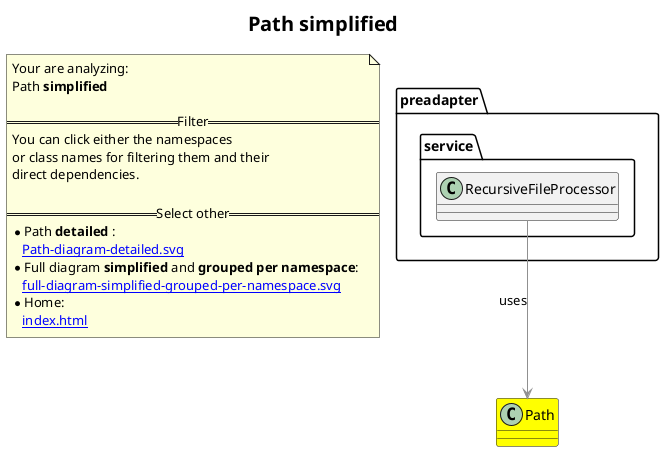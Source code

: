 @startuml
skinparam linetype ortho
title <size:20>Path **simplified** </size>
note "Your are analyzing:\nPath **simplified** \n\n==Filter==\nYou can click either the namespaces \nor class names for filtering them and their\ndirect dependencies.\n\n==Select other==\n* Path **detailed** :\n   [[Path-diagram-detailed.svg]]\n* Full diagram **simplified** and **grouped per namespace**:\n   [[full-diagram-simplified-grouped-per-namespace.svg]]\n* Home:\n   [[index.html]]" as FloatingNote
class Path [[Path-diagram-simplified.svg]] #yellow {
}
  class preadapter.service.RecursiveFileProcessor [[preadapter.service.RecursiveFileProcessor-diagram-simplified.svg]]  {
  }
 ' *************************************** 
 ' *************************************** 
 ' *************************************** 
' Class relations extracted from namespace:
' 
' Class relations extracted from namespace:
' preadapter.service
preadapter.service.RecursiveFileProcessor -[#909090]-> Path  : uses 
@enduml